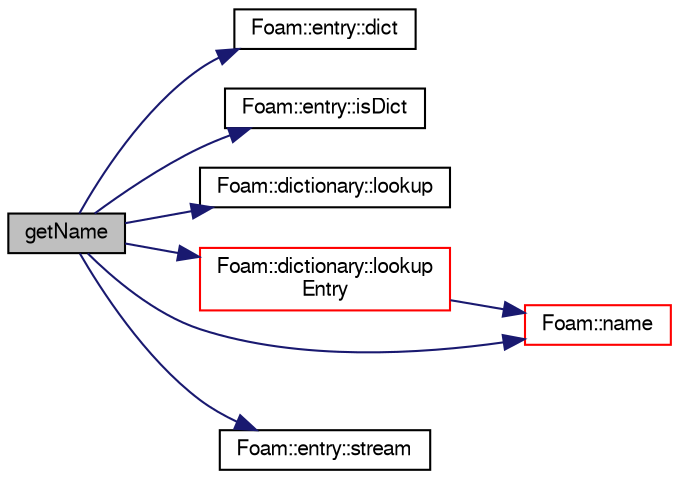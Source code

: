 digraph "getName"
{
  bgcolor="transparent";
  edge [fontname="FreeSans",fontsize="10",labelfontname="FreeSans",labelfontsize="10"];
  node [fontname="FreeSans",fontsize="10",shape=record];
  rankdir="LR";
  Node1 [label="getName",height=0.2,width=0.4,color="black", fillcolor="grey75", style="filled" fontcolor="black"];
  Node1 -> Node2 [color="midnightblue",fontsize="10",style="solid",fontname="FreeSans"];
  Node2 [label="Foam::entry::dict",height=0.2,width=0.4,color="black",URL="$a00638.html#abd246c36ef3a3776f7d6e517dc9621af",tooltip="Return dictionary if this entry is a dictionary. "];
  Node1 -> Node3 [color="midnightblue",fontsize="10",style="solid",fontname="FreeSans"];
  Node3 [label="Foam::entry::isDict",height=0.2,width=0.4,color="black",URL="$a00638.html#aabe4453aa5aff1bb53c34ceda451eac7",tooltip="Return true if this entry is a dictionary. "];
  Node1 -> Node4 [color="midnightblue",fontsize="10",style="solid",fontname="FreeSans"];
  Node4 [label="Foam::dictionary::lookup",height=0.2,width=0.4,color="black",URL="$a00502.html#a8baab402d653d6e789f67c57e23a5b59",tooltip="Find and return an entry data stream. "];
  Node1 -> Node5 [color="midnightblue",fontsize="10",style="solid",fontname="FreeSans"];
  Node5 [label="Foam::dictionary::lookup\lEntry",height=0.2,width=0.4,color="red",URL="$a00502.html#a04afcfa85cd72911be05a167b6a61463",tooltip="Find and return an entry data stream if present otherwise error. "];
  Node5 -> Node6 [color="midnightblue",fontsize="10",style="solid",fontname="FreeSans"];
  Node6 [label="Foam::name",height=0.2,width=0.4,color="red",URL="$a10237.html#adcb0df2bd4953cb6bb390272d8263c3a",tooltip="Return a string representation of a complex. "];
  Node1 -> Node6 [color="midnightblue",fontsize="10",style="solid",fontname="FreeSans"];
  Node1 -> Node7 [color="midnightblue",fontsize="10",style="solid",fontname="FreeSans"];
  Node7 [label="Foam::entry::stream",height=0.2,width=0.4,color="black",URL="$a00638.html#a3af18be98df6d673e0a40a4e38c350d1",tooltip="Return token stream if this entry is a primitive entry. "];
}
